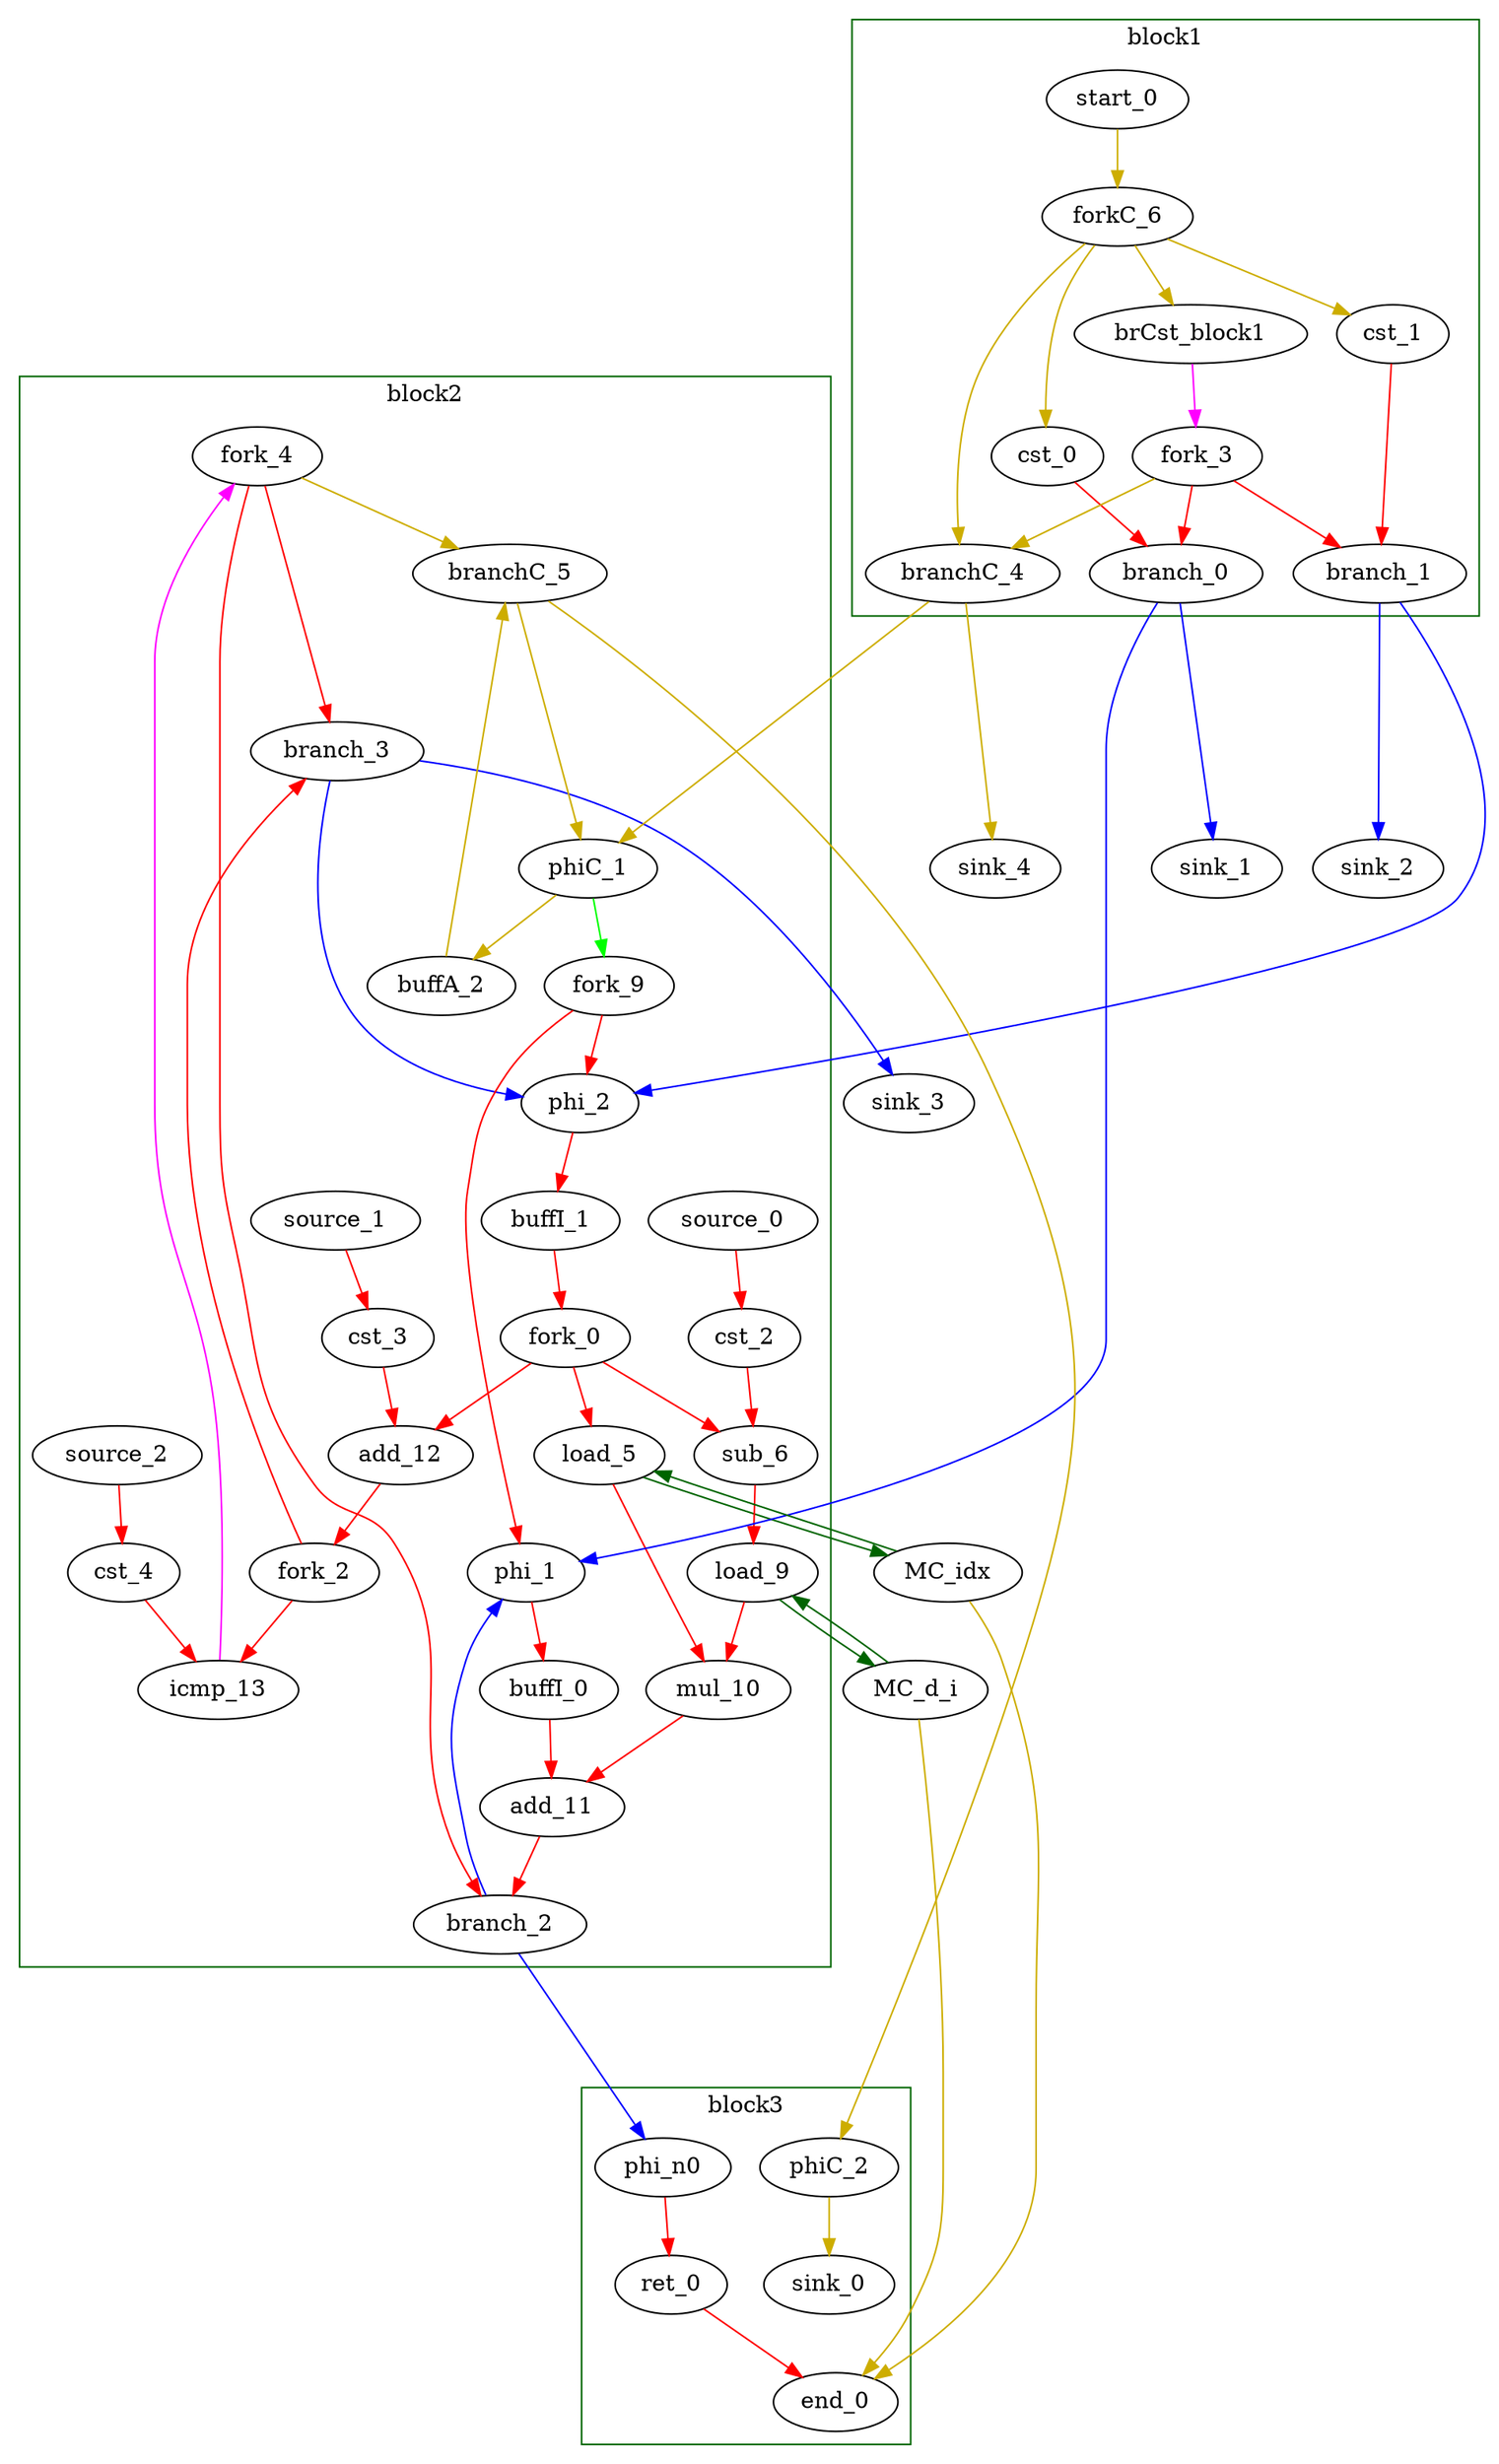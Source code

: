 Digraph G {
	splines=spline;
//DHLS version: 0.1.1" [shape = "none" pos = "20,20!"]
		"brCst_block1" [type = "Constant", bbID= 1, in = "in1:1", out = "out1:1", value = "0x1", delay="1.412 1.397 0.000 1.412 1.397 1.412 100.000 100.000"];
		"cst_0" [type = "Constant", bbID= 1, in = "in1:1", out = "out1:1", value = "0x00000000", delay="0.000 0.000 0.000 100.000 100.000 100.000 100.000 100.000"];
		"phi_1" [type = "Mux", bbID= 2, in = "in1?:1 in2:32 in3:32 ", out = "out1:32", delay="1.412 1.397 0.000 1.412 1.397 1.412 100.000 100.000"];
		"cst_1" [type = "Constant", bbID= 1, in = "in1:1", out = "out1:1", value = "0x00000000", delay="0.000 0.000 0.000 100.000 100.000 100.000 100.000 100.000"];
		"phi_2" [type = "Mux", bbID= 2, in = "in1?:1 in2:32 in3:32 ", out = "out1:32", delay="1.412 1.397 0.000 1.412 1.397 1.412 100.000 100.000"];
		"load_5" [type = "Operator", bbID= 2, op = "mc_load_op", bbID= 2, portId= 0, in = "in1:32 in2:32", out = "out1:32 out2:32", delay="1.412 1.409 0.000 100.000 100.000 100.000 100.000 100.000", latency=2, II=1];
		"cst_2" [type = "Constant", bbID= 2, in = "in1:32", out = "out1:32", value = "0x000003E7", delay="0.000 0.000 0.000 100.000 100.000 100.000 100.000 100.000"];
		"sub_6" [type = "Operator", bbID= 2, op = "sub_op", in = "in1:32 in2:32 ", out = "out1:32 ", delay="2.287 1.397 1.400 1.409 100.000 100.000 100.000 100.000", latency=0, II=1];
		"load_9" [type = "Operator", bbID= 2, op = "mc_load_op", bbID= 2, portId= 0, in = "in1:32 in2:32", out = "out1:32 out2:32", delay="1.412 1.409 0.000 100.000 100.000 100.000 100.000 100.000", latency=2, II=1];
		"mul_10" [type = "Operator", bbID= 2, op = "mul_op", in = "in1:32 in2:32 ", out = "out1:32 ", delay="0.000 0.000 0.000 100.000 100.000 100.000 100.000 100.000", latency=4, II=1];
		"add_11" [type = "Operator", bbID= 2, op = "add_op", in = "in1:32 in2:32 ", out = "out1:32 ", delay="2.287 1.397 1.400 1.409 100.000 100.000 100.000 100.000", latency=0, II=1];
		"cst_3" [type = "Constant", bbID= 2, in = "in1:1", out = "out1:1", value = "0x00000001", delay="0.000 0.000 0.000 100.000 100.000 100.000 100.000 100.000"];
		"add_12" [type = "Operator", bbID= 2, op = "add_op", in = "in1:32 in2:32 ", out = "out1:32 ", delay="2.287 1.397 1.400 1.409 100.000 100.000 100.000 100.000", latency=0, II=1];
		"cst_4" [type = "Constant", bbID= 2, in = "in1:32", out = "out1:32", value = "0x000003E8", delay="0.000 0.000 0.000 100.000 100.000 100.000 100.000 100.000"];
		"icmp_13" [type = "Operator", bbID= 2, op = "icmp_ult_op", in = "in1:32 in2:32 ", out = "out1:1 ", delay="1.907 1.397 1.400 1.409 100.000 100.000 100.000 100.000", latency=0, II=1];
		"ret_0" [type = "Operator", bbID= 3, op = "ret_op", in = "in1:32 ", out = "out1:32 ", delay="1.412 1.409 0.000 100.000 100.000 100.000 100.000 100.000", latency=0, II=1];
		"phi_n0" [type = "Merge", bbID= 3, in = "in1:32 ", out = "out1:32", delay="0.000 0.000 0.000 100.000 100.000 100.000 100.000 100.000"];
		"fork_0" [type = "Fork", bbID= 2, in = "in1:32", out = "out1:32 out2:32 out3:32 ", delay="0.000 0.100 0.100 100.000 100.000 100.000 100.000 100.000"];
		"fork_2" [type = "Fork", bbID= 2, in = "in1:32", out = "out1:32 out2:32 ", delay="0.000 0.100 0.100 100.000 100.000 100.000 100.000 100.000"];
		"branch_0" [type = "Branch", bbID= 1,  in = "in1:1 in2?:1", out = "out1+:1 out2-:1", delay="0.000 1.409 1.411 1.412 1.400 1.412 100.000 100.000"];
		"branch_1" [type = "Branch", bbID= 1,  in = "in1:1 in2?:1", out = "out1+:1 out2-:1", delay="0.000 1.409 1.411 1.412 1.400 1.412 100.000 100.000"];
		"fork_3" [type = "Fork", bbID= 1, in = "in1:1", out = "out1:1 out2:1 out3:1 ", delay="0.000 0.100 0.100 100.000 100.000 100.000 100.000 100.000"];
		"branch_2" [type = "Branch", bbID= 2,  in = "in1:32 in2?:1", out = "out1+:32 out2-:32", delay="0.000 1.409 1.411 1.412 1.400 1.412 100.000 100.000"];
		"branch_3" [type = "Branch", bbID= 2,  in = "in1:32 in2?:1", out = "out1+:32 out2-:32", delay="0.000 1.409 1.411 1.412 1.400 1.412 100.000 100.000"];
		"fork_4" [type = "Fork", bbID= 2, in = "in1:1", out = "out1:1 out2:1 out3:1 ", delay="0.000 0.100 0.100 100.000 100.000 100.000 100.000 100.000"];
		"MC_idx" [type = "MC", bbID= 0, in = "in1:32*l0a ", out = "out1:32*l0d out2:0*e ", memory = "idx", bbcount = 0, ldcount = 1, stcount = 0];
		"MC_d_i" [type = "MC", bbID= 0, in = "in1:32*l0a ", out = "out1:32*l0d out2:0*e ", memory = "d_i", bbcount = 0, ldcount = 1, stcount = 0];
		"end_0" [type = "Exit", bbID= 0, in = "in1:0*e in2:0*e in3:32 ", out = "out1:32"];
		"start_0" [type = "Entry", control= "true", bbID= 1, in = "in1:0", out = "out1:0"];
		"forkC_6" [type = "Fork", bbID= 1, in = "in1:0", out = "out1:0 out2:0 out3:0 out4:0 "];
		"branchC_4" [type = "Branch", bbID= 1,  in = "in1:0 in2?:1", out = "out1+:0 out2-:0", delay="0.000 1.409 1.411 1.412 1.400 1.412 100.000 100.000"];
		"phiC_1" [type = "CntrlMerge", bbID= 2, in = "in1:0 in2:0 ", out = "out1:0 out2?:1", delay="0.000 1.397 0.000 100.000 100.000 100.000 100.000 100.000"];
		"branchC_5" [type = "Branch", bbID= 2,  in = "in1:0 in2?:1", out = "out1+:0 out2-:0", delay="0.000 1.409 1.411 1.412 1.400 1.412 100.000 100.000"];
		"phiC_2" [type = "Merge", bbID= 3, in = "in1:0 ", out = "out1:0", delay="0.000 1.397 0.000 100.000 100.000 100.000 100.000 100.000"];
		"sink_0" [type = "Sink", bbID= 0, in = "in1:0"];
		"sink_1" [type = "Sink", bbID= 0, in = "in1:1"];
		"sink_2" [type = "Sink", bbID= 0, in = "in1:1"];
		"sink_3" [type = "Sink", bbID= 0, in = "in1:32"];
		"sink_4" [type = "Sink", bbID= 0, in = "in1:0"];
		"source_0" [type = "Source", bbID= 2, out = "out1:32"];
		"source_1" [type = "Source", bbID= 2, out = "out1:1"];
		"source_2" [type = "Source", bbID= 2, out = "out1:32"];
		"buffI_0" [type = "Buffer", bbID= 2, in = "in1:32", out = "out1:32"];
		"buffI_1" [type = "Buffer", bbID= 2, in = "in1:32", out = "out1:32"];
		"buffA_2" [type = "Buffer", bbID= 2, in = "in1:0", out = "out1:0"];
		"fork_9" [type = "Fork", bbID= 2, in = "in1:1", out = "out1:1 out2:1 ", delay="0.000 0.100 0.100 100.000 100.000 100.000 100.000 100.000"];
		"load_5" -> "MC_idx" [color = "darkgreen", mem_address = "true", from = "out2", to = "in1"];
		"MC_idx" -> "load_5" [color = "darkgreen", mem_address = "false", from = "out1", to = "in1"];
		"load_9" -> "MC_d_i" [color = "darkgreen", mem_address = "true", from = "out2", to = "in1"];
		"MC_d_i" -> "load_9" [color = "darkgreen", mem_address = "false", from = "out1", to = "in1"];
		"MC_idx" -> "end_0" [color = "gold3", from = "out2", to = "in1"];
		"MC_d_i" -> "end_0" [color = "gold3", from = "out2", to = "in2"];
	subgraph cluster_0 {
	color = "darkgreen";
		label = "block1";
		"brCst_block1" -> "fork_3" [color = "magenta", from = "out1", to = "in1"];
		"cst_0" -> "branch_0" [color = "red", from = "out1", to = "in1"];
		"cst_1" -> "branch_1" [color = "red", from = "out1", to = "in1"];
		"fork_3" -> "branch_1" [color = "red", from = "out1", to = "in2"];
		"fork_3" -> "branch_0" [color = "red", from = "out2", to = "in2"];
		"fork_3" -> "branchC_4" [color = "gold3", from = "out3", to = "in2"];
		"start_0" -> "forkC_6" [color = "gold3", from = "out1", to = "in1"];
		"forkC_6" -> "cst_0" [color = "gold3", from = "out1", to = "in1"];
		"forkC_6" -> "cst_1" [color = "gold3", from = "out2", to = "in1"];
		"forkC_6" -> "branchC_4" [color = "gold3", from = "out3", to = "in1"];
		"forkC_6" -> "brCst_block1" [color = "gold3", from = "out4", to = "in1"];
	}
		"branch_0" -> "phi_1" [color = "blue", minlen = 3, from = "out1", to = "in2"];
		"branch_0" -> "sink_1" [color = "blue", minlen = 3, from = "out2", to = "in1"];
		"branch_1" -> "phi_2" [color = "blue", minlen = 3, from = "out1", to = "in2"];
		"branch_1" -> "sink_2" [color = "blue", minlen = 3, from = "out2", to = "in1"];
		"branchC_4" -> "phiC_1" [color = "gold3", minlen = 3, from = "out1", to = "in1"];
		"branchC_4" -> "sink_4" [color = "gold3", minlen = 3, from = "out2", to = "in1"];
	subgraph cluster_1 {
	color = "darkgreen";
		label = "block2";
		"phi_1" -> "buffI_0" [color = "red", from = "out1", to = "in1"];
		"phi_2" -> "buffI_1" [color = "red", from = "out1", to = "in1"];
		"load_5" -> "mul_10" [color = "red", from = "out1", to = "in1"];
		"cst_2" -> "sub_6" [color = "red", from = "out1", to = "in1"];
		"sub_6" -> "load_9" [color = "red", from = "out1", to = "in2"];
		"load_9" -> "mul_10" [color = "red", from = "out1", to = "in2"];
		"mul_10" -> "add_11" [color = "red", from = "out1", to = "in2"];
		"add_11" -> "branch_2" [color = "red", from = "out1", to = "in1"];
		"cst_3" -> "add_12" [color = "red", from = "out1", to = "in2"];
		"add_12" -> "fork_2" [color = "red", from = "out1", to = "in1"];
		"cst_4" -> "icmp_13" [color = "red", from = "out1", to = "in2"];
		"icmp_13" -> "fork_4" [color = "magenta", from = "out1", to = "in1"];
		"fork_0" -> "sub_6" [color = "red", from = "out1", to = "in2"];
		"fork_0" -> "add_12" [color = "red", from = "out2", to = "in1"];
		"fork_0" -> "load_5" [color = "red", from = "out3", to = "in2"];
		"fork_2" -> "icmp_13" [color = "red", from = "out1", to = "in1"];
		"fork_2" -> "branch_3" [color = "red", from = "out2", to = "in1"];
		"fork_4" -> "branch_3" [color = "red", from = "out1", to = "in2"];
		"fork_4" -> "branch_2" [color = "red", from = "out2", to = "in2"];
		"fork_4" -> "branchC_5" [color = "gold3", from = "out3", to = "in2"];
		"phiC_1" -> "fork_9" [color = "green", from = "out2", to = "in1"];
		"phiC_1" -> "buffA_2" [color = "gold3", from = "out1", to = "in1"];
		"source_0" -> "cst_2" [color = "red", from = "out1", to = "in1"];
		"source_1" -> "cst_3" [color = "red", from = "out1", to = "in1"];
		"source_2" -> "cst_4" [color = "red", from = "out1", to = "in1"];
		"buffI_0" -> "add_11" [color = "red", from = "out1", to = "in1"];
		"buffI_1" -> "fork_0" [color = "red", from = "out1", to = "in1"];
		"buffA_2" -> "branchC_5" [color = "gold3", from = "out1", to = "in1"];
		"fork_9" -> "phi_1" [color = "red", from = "out1", to = "in1"];
		"fork_9" -> "phi_2" [color = "red", from = "out2", to = "in1"];
	}
		"branch_2" -> "phi_1" [color = "blue", minlen = 3, from = "out1", to = "in3"];
		"branch_2" -> "phi_n0" [color = "blue", minlen = 3, from = "out2", to = "in1"];
		"branch_3" -> "phi_2" [color = "blue", minlen = 3, from = "out1", to = "in3"];
		"branch_3" -> "sink_3" [color = "blue", minlen = 3, from = "out2", to = "in1"];
		"branchC_5" -> "phiC_1" [color = "gold3", minlen = 3, from = "out1", to = "in2"];
		"branchC_5" -> "phiC_2" [color = "gold3", minlen = 3, from = "out2", to = "in1"];
	subgraph cluster_2 {
	color = "darkgreen";
		label = "block3";
		"ret_0" -> "end_0" [color = "red", from = "out1", to = "in3"];
		"phi_n0" -> "ret_0" [color = "red", from = "out1", to = "in1"];
		"phiC_2" -> "sink_0" [color = "gold3", from = "out1", to = "in1"];
	}
}